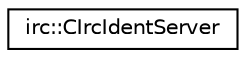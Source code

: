 digraph "Graphical Class Hierarchy"
{
 // LATEX_PDF_SIZE
  edge [fontname="Helvetica",fontsize="10",labelfontname="Helvetica",labelfontsize="10"];
  node [fontname="Helvetica",fontsize="10",shape=record];
  rankdir="LR";
  Node0 [label="irc::CIrcIdentServer",height=0.2,width=0.4,color="black", fillcolor="white", style="filled",URL="$classirc_1_1CIrcIdentServer.html",tooltip=" "];
}
